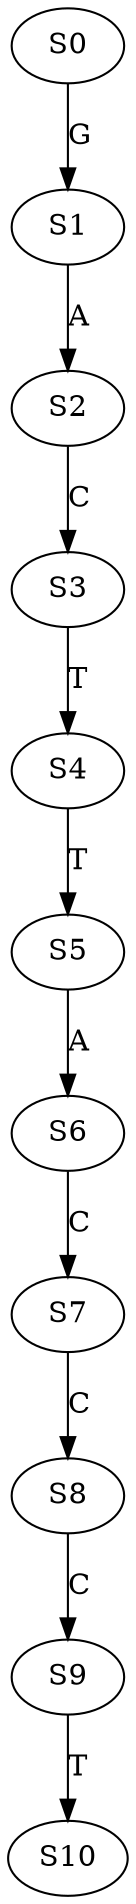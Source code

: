 strict digraph  {
	S0 -> S1 [ label = G ];
	S1 -> S2 [ label = A ];
	S2 -> S3 [ label = C ];
	S3 -> S4 [ label = T ];
	S4 -> S5 [ label = T ];
	S5 -> S6 [ label = A ];
	S6 -> S7 [ label = C ];
	S7 -> S8 [ label = C ];
	S8 -> S9 [ label = C ];
	S9 -> S10 [ label = T ];
}
